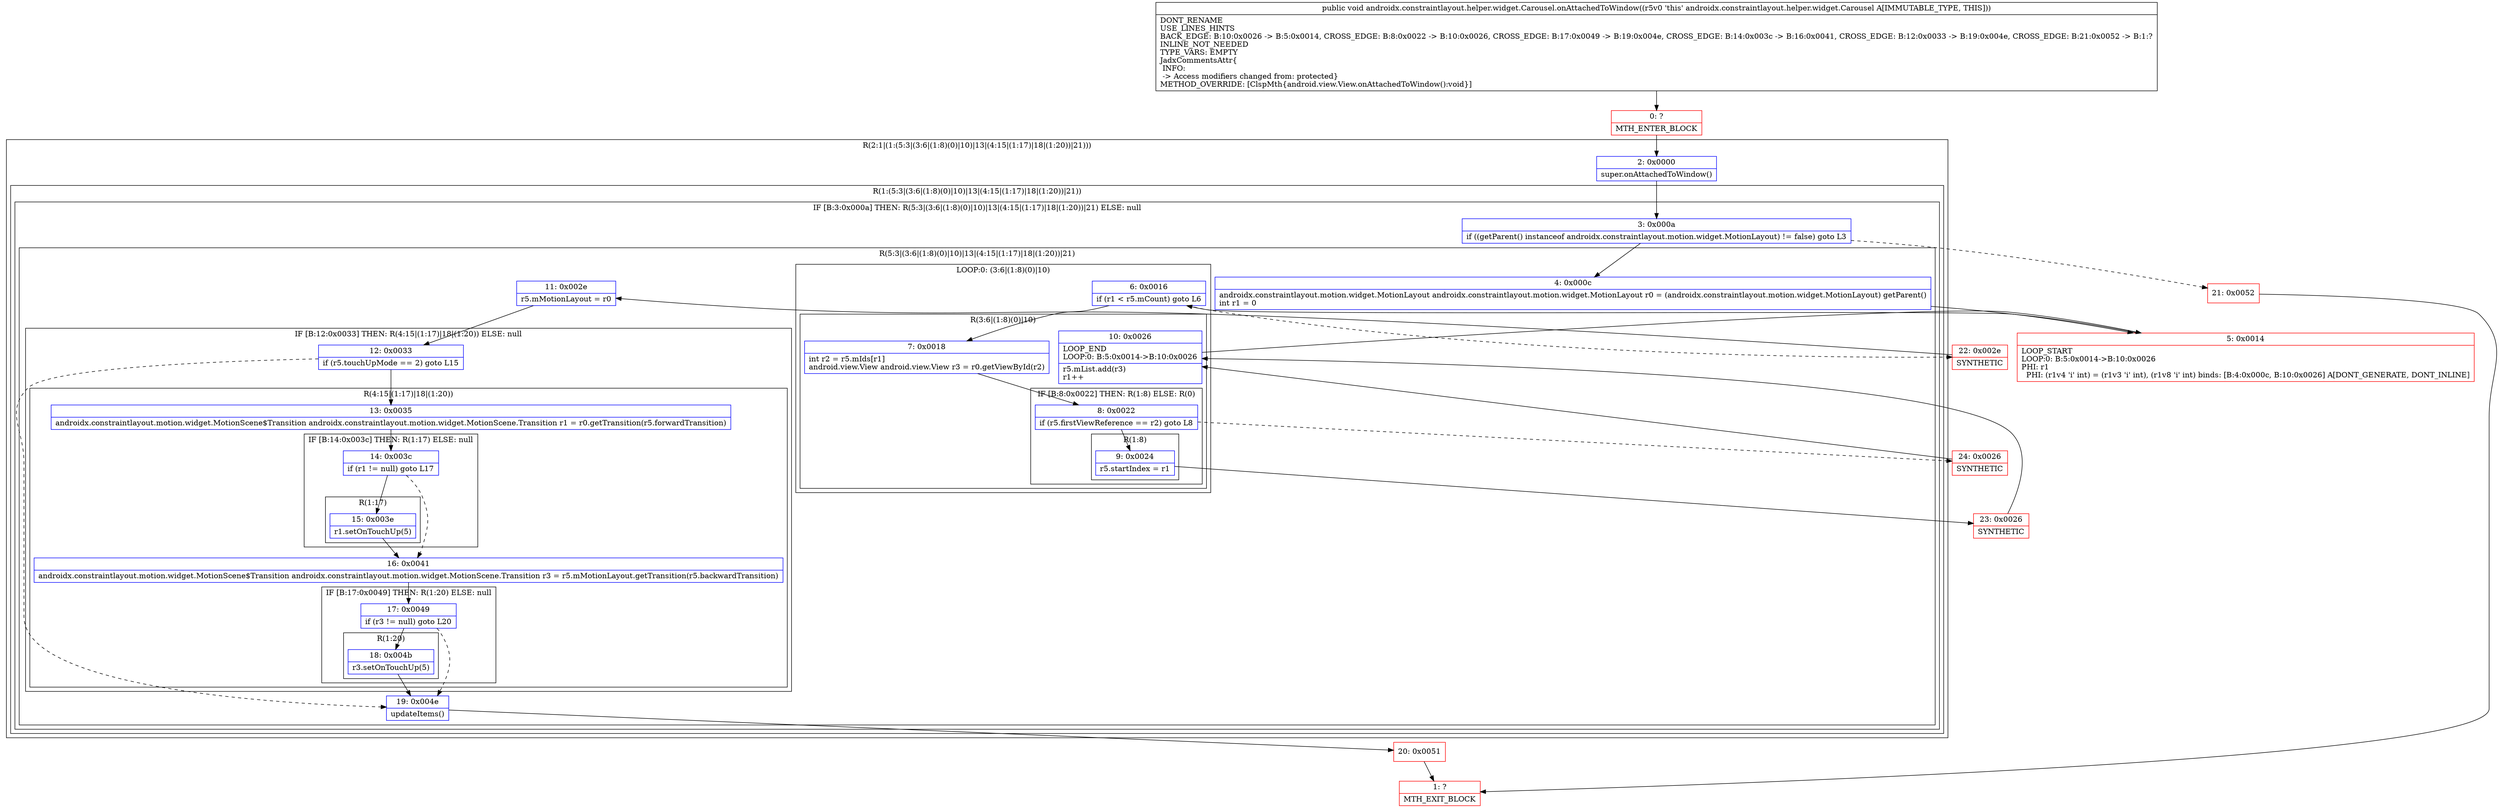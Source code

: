 digraph "CFG forandroidx.constraintlayout.helper.widget.Carousel.onAttachedToWindow()V" {
subgraph cluster_Region_2012990063 {
label = "R(2:1|(1:(5:3|(3:6|(1:8)(0)|10)|13|(4:15|(1:17)|18|(1:20))|21)))";
node [shape=record,color=blue];
Node_2 [shape=record,label="{2\:\ 0x0000|super.onAttachedToWindow()\l}"];
subgraph cluster_Region_782339973 {
label = "R(1:(5:3|(3:6|(1:8)(0)|10)|13|(4:15|(1:17)|18|(1:20))|21))";
node [shape=record,color=blue];
subgraph cluster_IfRegion_264443041 {
label = "IF [B:3:0x000a] THEN: R(5:3|(3:6|(1:8)(0)|10)|13|(4:15|(1:17)|18|(1:20))|21) ELSE: null";
node [shape=record,color=blue];
Node_3 [shape=record,label="{3\:\ 0x000a|if ((getParent() instanceof androidx.constraintlayout.motion.widget.MotionLayout) != false) goto L3\l}"];
subgraph cluster_Region_1801544179 {
label = "R(5:3|(3:6|(1:8)(0)|10)|13|(4:15|(1:17)|18|(1:20))|21)";
node [shape=record,color=blue];
Node_4 [shape=record,label="{4\:\ 0x000c|androidx.constraintlayout.motion.widget.MotionLayout androidx.constraintlayout.motion.widget.MotionLayout r0 = (androidx.constraintlayout.motion.widget.MotionLayout) getParent()\lint r1 = 0\l}"];
subgraph cluster_LoopRegion_2058129051 {
label = "LOOP:0: (3:6|(1:8)(0)|10)";
node [shape=record,color=blue];
Node_6 [shape=record,label="{6\:\ 0x0016|if (r1 \< r5.mCount) goto L6\l}"];
subgraph cluster_Region_1200932992 {
label = "R(3:6|(1:8)(0)|10)";
node [shape=record,color=blue];
Node_7 [shape=record,label="{7\:\ 0x0018|int r2 = r5.mIds[r1]\landroid.view.View android.view.View r3 = r0.getViewById(r2)\l}"];
subgraph cluster_IfRegion_850796158 {
label = "IF [B:8:0x0022] THEN: R(1:8) ELSE: R(0)";
node [shape=record,color=blue];
Node_8 [shape=record,label="{8\:\ 0x0022|if (r5.firstViewReference == r2) goto L8\l}"];
subgraph cluster_Region_446830276 {
label = "R(1:8)";
node [shape=record,color=blue];
Node_9 [shape=record,label="{9\:\ 0x0024|r5.startIndex = r1\l}"];
}
subgraph cluster_Region_227283076 {
label = "R(0)";
node [shape=record,color=blue];
}
}
Node_10 [shape=record,label="{10\:\ 0x0026|LOOP_END\lLOOP:0: B:5:0x0014\-\>B:10:0x0026\l|r5.mList.add(r3)\lr1++\l}"];
}
}
Node_11 [shape=record,label="{11\:\ 0x002e|r5.mMotionLayout = r0\l}"];
subgraph cluster_IfRegion_604834792 {
label = "IF [B:12:0x0033] THEN: R(4:15|(1:17)|18|(1:20)) ELSE: null";
node [shape=record,color=blue];
Node_12 [shape=record,label="{12\:\ 0x0033|if (r5.touchUpMode == 2) goto L15\l}"];
subgraph cluster_Region_1161788487 {
label = "R(4:15|(1:17)|18|(1:20))";
node [shape=record,color=blue];
Node_13 [shape=record,label="{13\:\ 0x0035|androidx.constraintlayout.motion.widget.MotionScene$Transition androidx.constraintlayout.motion.widget.MotionScene.Transition r1 = r0.getTransition(r5.forwardTransition)\l}"];
subgraph cluster_IfRegion_2073234904 {
label = "IF [B:14:0x003c] THEN: R(1:17) ELSE: null";
node [shape=record,color=blue];
Node_14 [shape=record,label="{14\:\ 0x003c|if (r1 != null) goto L17\l}"];
subgraph cluster_Region_1173392297 {
label = "R(1:17)";
node [shape=record,color=blue];
Node_15 [shape=record,label="{15\:\ 0x003e|r1.setOnTouchUp(5)\l}"];
}
}
Node_16 [shape=record,label="{16\:\ 0x0041|androidx.constraintlayout.motion.widget.MotionScene$Transition androidx.constraintlayout.motion.widget.MotionScene.Transition r3 = r5.mMotionLayout.getTransition(r5.backwardTransition)\l}"];
subgraph cluster_IfRegion_1530269146 {
label = "IF [B:17:0x0049] THEN: R(1:20) ELSE: null";
node [shape=record,color=blue];
Node_17 [shape=record,label="{17\:\ 0x0049|if (r3 != null) goto L20\l}"];
subgraph cluster_Region_1361585230 {
label = "R(1:20)";
node [shape=record,color=blue];
Node_18 [shape=record,label="{18\:\ 0x004b|r3.setOnTouchUp(5)\l}"];
}
}
}
}
Node_19 [shape=record,label="{19\:\ 0x004e|updateItems()\l}"];
}
}
}
}
Node_0 [shape=record,color=red,label="{0\:\ ?|MTH_ENTER_BLOCK\l}"];
Node_5 [shape=record,color=red,label="{5\:\ 0x0014|LOOP_START\lLOOP:0: B:5:0x0014\-\>B:10:0x0026\lPHI: r1 \l  PHI: (r1v4 'i' int) = (r1v3 'i' int), (r1v8 'i' int) binds: [B:4:0x000c, B:10:0x0026] A[DONT_GENERATE, DONT_INLINE]\l}"];
Node_23 [shape=record,color=red,label="{23\:\ 0x0026|SYNTHETIC\l}"];
Node_24 [shape=record,color=red,label="{24\:\ 0x0026|SYNTHETIC\l}"];
Node_22 [shape=record,color=red,label="{22\:\ 0x002e|SYNTHETIC\l}"];
Node_20 [shape=record,color=red,label="{20\:\ 0x0051}"];
Node_1 [shape=record,color=red,label="{1\:\ ?|MTH_EXIT_BLOCK\l}"];
Node_21 [shape=record,color=red,label="{21\:\ 0x0052}"];
MethodNode[shape=record,label="{public void androidx.constraintlayout.helper.widget.Carousel.onAttachedToWindow((r5v0 'this' androidx.constraintlayout.helper.widget.Carousel A[IMMUTABLE_TYPE, THIS]))  | DONT_RENAME\lUSE_LINES_HINTS\lBACK_EDGE: B:10:0x0026 \-\> B:5:0x0014, CROSS_EDGE: B:8:0x0022 \-\> B:10:0x0026, CROSS_EDGE: B:17:0x0049 \-\> B:19:0x004e, CROSS_EDGE: B:14:0x003c \-\> B:16:0x0041, CROSS_EDGE: B:12:0x0033 \-\> B:19:0x004e, CROSS_EDGE: B:21:0x0052 \-\> B:1:?\lINLINE_NOT_NEEDED\lTYPE_VARS: EMPTY\lJadxCommentsAttr\{\l INFO: \l \-\> Access modifiers changed from: protected\}\lMETHOD_OVERRIDE: [ClspMth\{android.view.View.onAttachedToWindow():void\}]\l}"];
MethodNode -> Node_0;Node_2 -> Node_3;
Node_3 -> Node_4;
Node_3 -> Node_21[style=dashed];
Node_4 -> Node_5;
Node_6 -> Node_7;
Node_6 -> Node_22[style=dashed];
Node_7 -> Node_8;
Node_8 -> Node_9;
Node_8 -> Node_24[style=dashed];
Node_9 -> Node_23;
Node_10 -> Node_5;
Node_11 -> Node_12;
Node_12 -> Node_13;
Node_12 -> Node_19[style=dashed];
Node_13 -> Node_14;
Node_14 -> Node_15;
Node_14 -> Node_16[style=dashed];
Node_15 -> Node_16;
Node_16 -> Node_17;
Node_17 -> Node_18;
Node_17 -> Node_19[style=dashed];
Node_18 -> Node_19;
Node_19 -> Node_20;
Node_0 -> Node_2;
Node_5 -> Node_6;
Node_23 -> Node_10;
Node_24 -> Node_10;
Node_22 -> Node_11;
Node_20 -> Node_1;
Node_21 -> Node_1;
}

